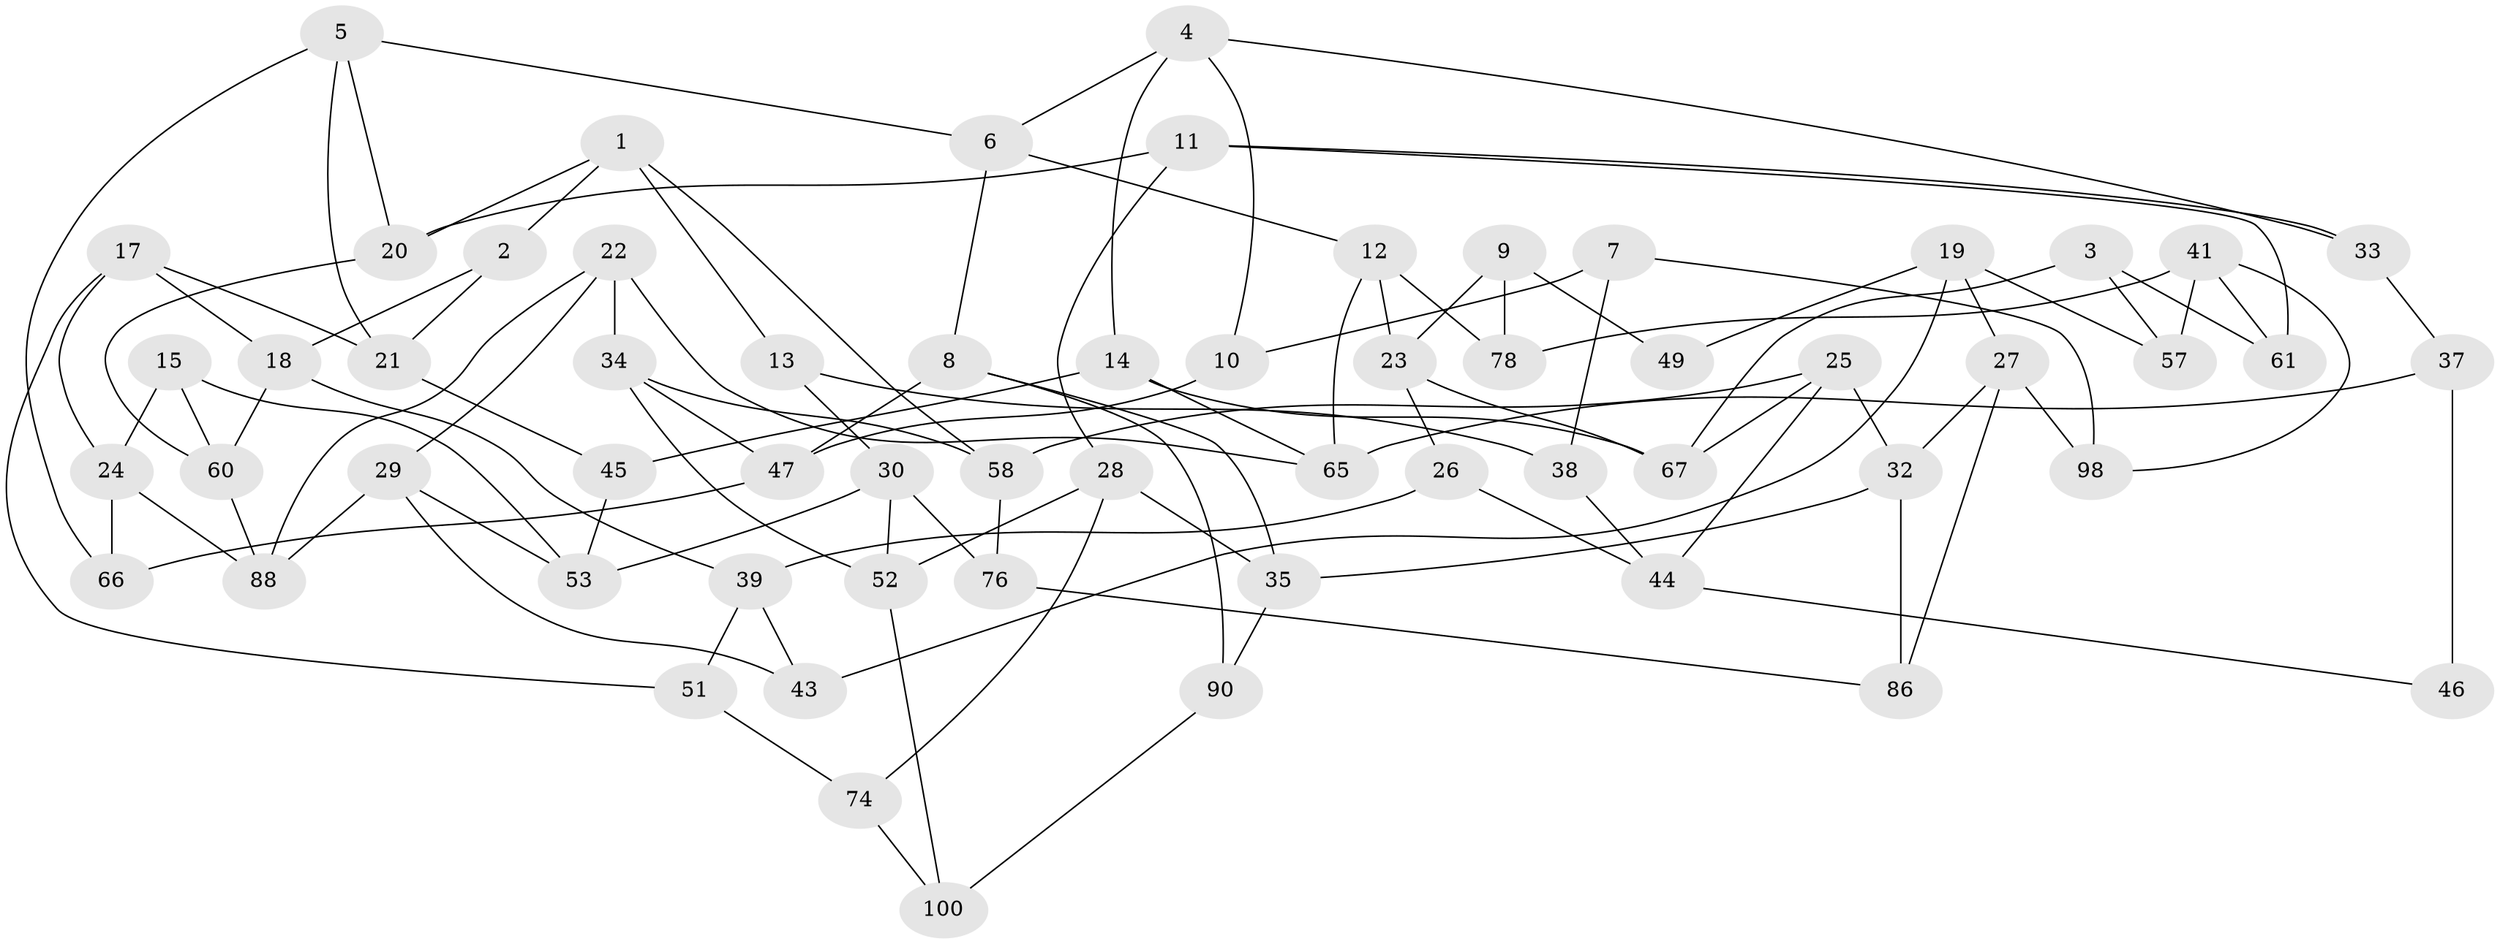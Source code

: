 // original degree distribution, {3: 1.0}
// Generated by graph-tools (version 1.1) at 2025/39/02/21/25 10:39:00]
// undirected, 61 vertices, 108 edges
graph export_dot {
graph [start="1"]
  node [color=gray90,style=filled];
  1 [super="+63"];
  2;
  3 [super="+85"];
  4 [super="+16"];
  5 [super="+64"];
  6 [super="+79"];
  7;
  8 [super="+59"];
  9 [super="+42"];
  10;
  11 [super="+36"];
  12 [super="+55"];
  13;
  14 [super="+68"];
  15;
  17 [super="+54"];
  18 [super="+96"];
  19 [super="+72"];
  20 [super="+87"];
  21 [super="+71"];
  22 [super="+48"];
  23 [super="+83"];
  24 [super="+95"];
  25 [super="+56"];
  26;
  27 [super="+75"];
  28 [super="+93"];
  29 [super="+31"];
  30 [super="+82"];
  32 [super="+40"];
  33;
  34 [super="+69"];
  35 [super="+62"];
  37 [super="+80"];
  38;
  39 [super="+50"];
  41 [super="+97"];
  43;
  44 [super="+92"];
  45;
  46;
  47 [super="+70"];
  49;
  51;
  52 [super="+99"];
  53 [super="+73"];
  57;
  58 [super="+81"];
  60 [super="+77"];
  61 [super="+91"];
  65 [super="+89"];
  66;
  67 [super="+84"];
  74;
  76;
  78;
  86;
  88 [super="+94"];
  90;
  98;
  100;
  1 -- 20;
  1 -- 58;
  1 -- 2;
  1 -- 13;
  2 -- 18;
  2 -- 21;
  3 -- 61 [weight=2];
  3 -- 57;
  3 -- 67;
  4 -- 10;
  4 -- 14;
  4 -- 33;
  4 -- 6;
  5 -- 21;
  5 -- 20;
  5 -- 66;
  5 -- 6;
  6 -- 12;
  6 -- 8;
  7 -- 38;
  7 -- 98;
  7 -- 10;
  8 -- 35;
  8 -- 90;
  8 -- 47;
  9 -- 49 [weight=2];
  9 -- 23;
  9 -- 78;
  10 -- 47;
  11 -- 33;
  11 -- 28;
  11 -- 61;
  11 -- 20;
  12 -- 78;
  12 -- 23;
  12 -- 65;
  13 -- 38;
  13 -- 30;
  14 -- 45;
  14 -- 65;
  14 -- 67;
  15 -- 53;
  15 -- 24;
  15 -- 60;
  17 -- 21;
  17 -- 18;
  17 -- 51;
  17 -- 24;
  18 -- 39;
  18 -- 60;
  19 -- 57;
  19 -- 49;
  19 -- 43;
  19 -- 27;
  20 -- 60;
  21 -- 45;
  22 -- 88;
  22 -- 34;
  22 -- 65;
  22 -- 29;
  23 -- 67;
  23 -- 26;
  24 -- 66;
  24 -- 88;
  25 -- 32;
  25 -- 67;
  25 -- 58;
  25 -- 44;
  26 -- 44;
  26 -- 39;
  27 -- 98;
  27 -- 32;
  27 -- 86;
  28 -- 74;
  28 -- 35;
  28 -- 52;
  29 -- 88;
  29 -- 43;
  29 -- 53;
  30 -- 76;
  30 -- 53;
  30 -- 52;
  32 -- 35;
  32 -- 86;
  33 -- 37;
  34 -- 58;
  34 -- 47;
  34 -- 52;
  35 -- 90;
  37 -- 46 [weight=2];
  37 -- 65;
  38 -- 44;
  39 -- 43;
  39 -- 51;
  41 -- 78;
  41 -- 57;
  41 -- 98;
  41 -- 61;
  44 -- 46;
  45 -- 53;
  47 -- 66;
  51 -- 74;
  52 -- 100;
  58 -- 76;
  60 -- 88;
  74 -- 100;
  76 -- 86;
  90 -- 100;
}

